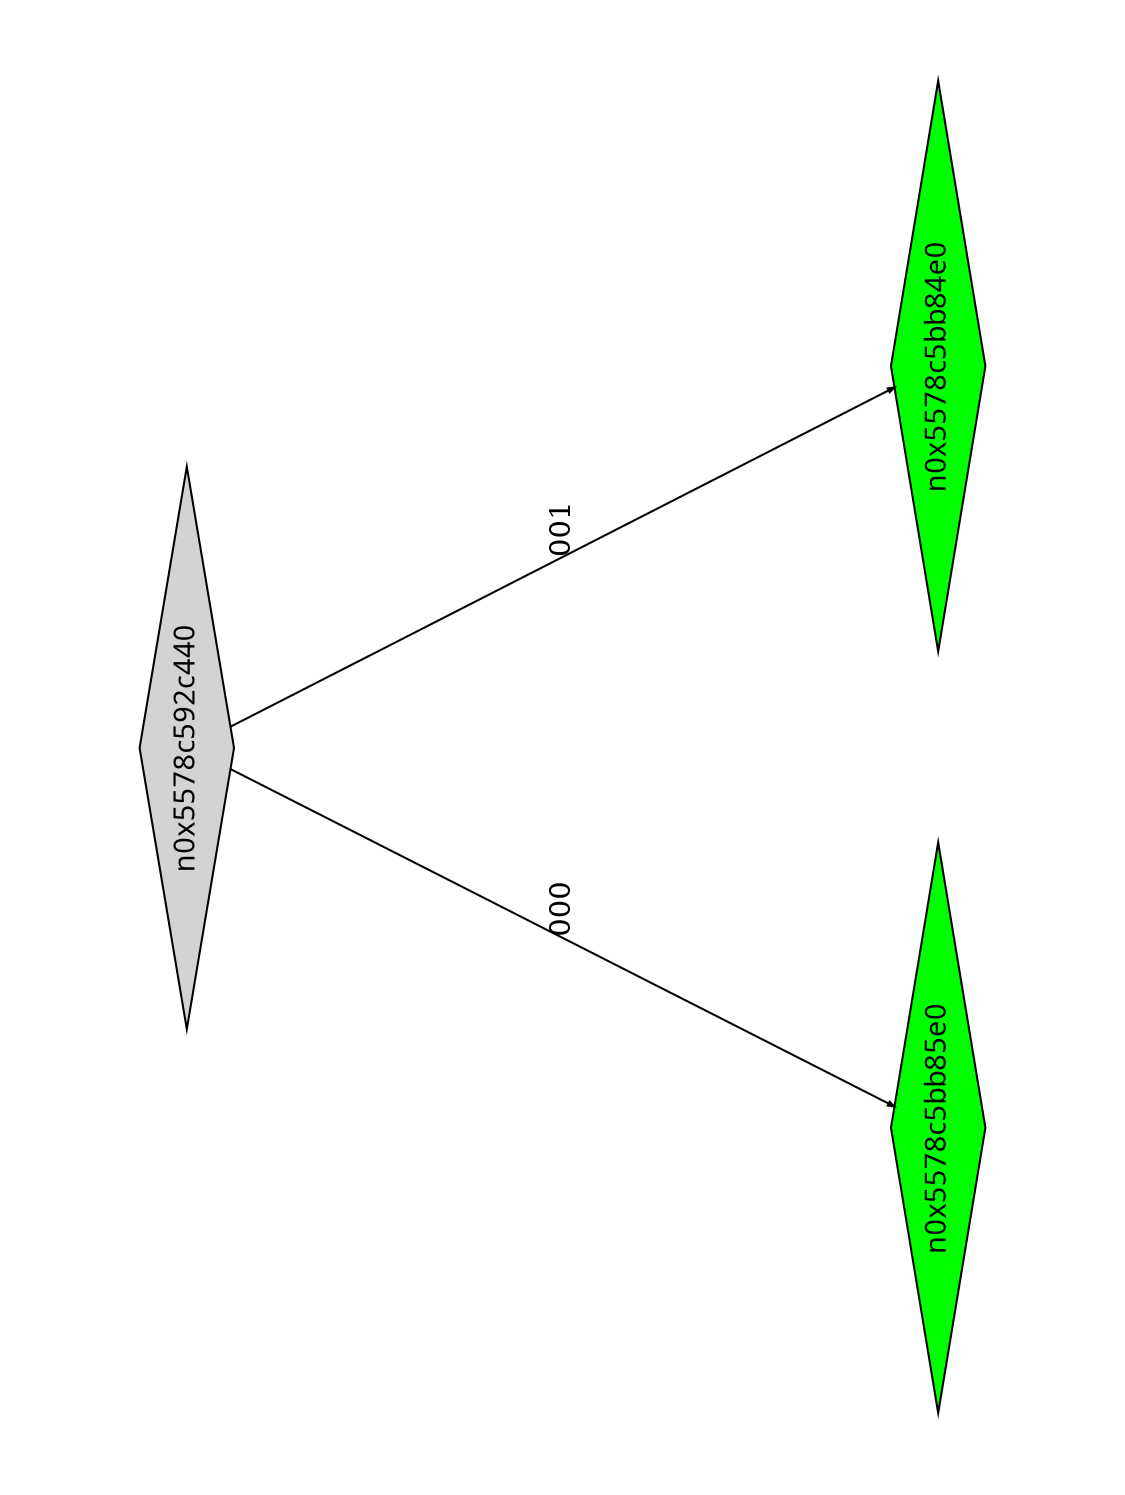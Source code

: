 digraph G {
	size="10,7.5";
	ratio=fill;
	rotate=90;
	center = "true";
	node [style="filled",width=.1,height=.1,fontname="Terminus"]
	edge [arrowsize=.3]
	n0x5578c592c440 [shape=diamond];
	n0x5578c592c440 -> n0x5578c5bb85e0 [label=000];
	n0x5578c592c440 -> n0x5578c5bb84e0 [label=001];
	n0x5578c5bb84e0 [shape=diamond,fillcolor=green];
	n0x5578c5bb85e0 [shape=diamond,fillcolor=green];
}

